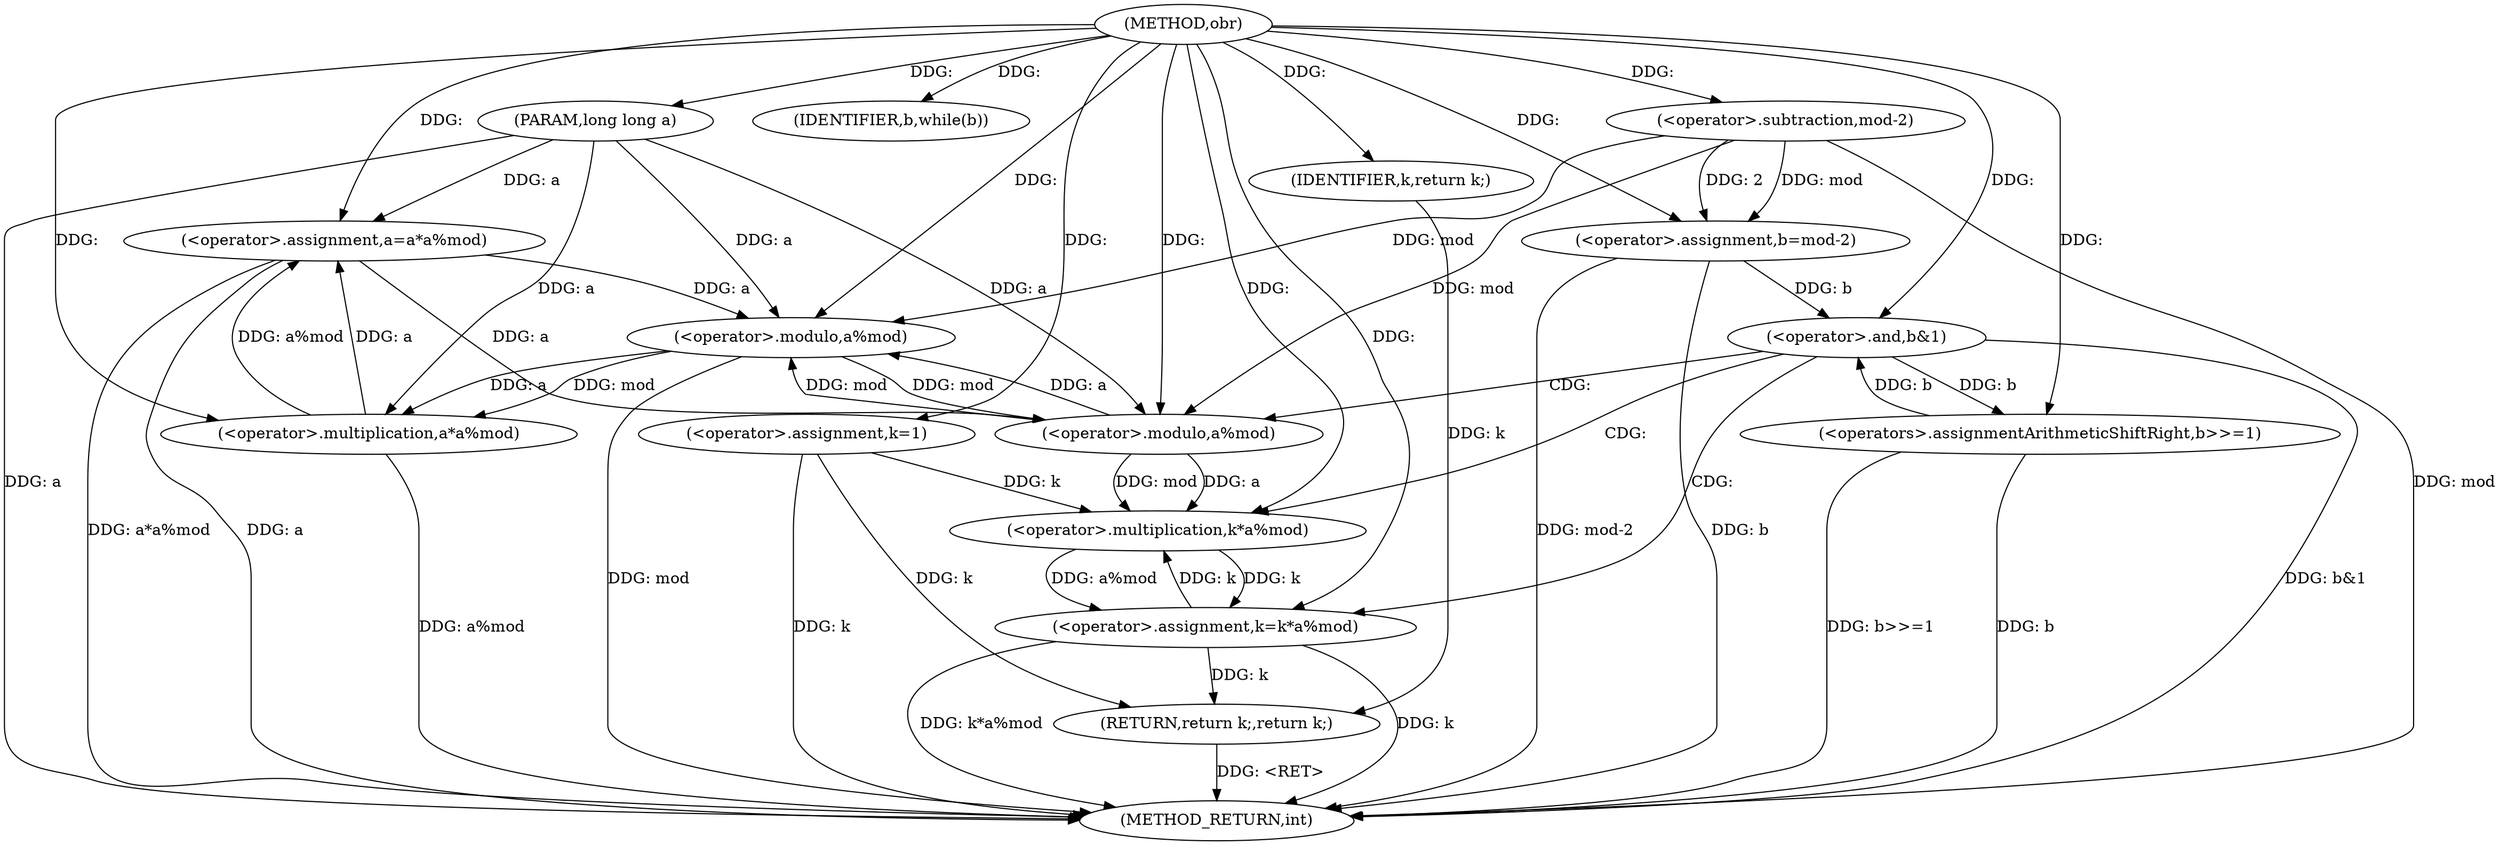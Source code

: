 digraph "obr" {  
"1000103" [label = "(METHOD,obr)" ]
"1000142" [label = "(METHOD_RETURN,int)" ]
"1000104" [label = "(PARAM,long long a)" ]
"1000107" [label = "(<operator>.assignment,b=mod-2)" ]
"1000113" [label = "(<operator>.assignment,k=1)" ]
"1000140" [label = "(RETURN,return k;,return k;)" ]
"1000117" [label = "(IDENTIFIER,b,while(b))" ]
"1000141" [label = "(IDENTIFIER,k,return k;)" ]
"1000109" [label = "(<operator>.subtraction,mod-2)" ]
"1000130" [label = "(<operator>.assignment,a=a*a%mod)" ]
"1000137" [label = "(<operators>.assignmentArithmeticShiftRight,b>>=1)" ]
"1000120" [label = "(<operator>.and,b&1)" ]
"1000123" [label = "(<operator>.assignment,k=k*a%mod)" ]
"1000132" [label = "(<operator>.multiplication,a*a%mod)" ]
"1000125" [label = "(<operator>.multiplication,k*a%mod)" ]
"1000134" [label = "(<operator>.modulo,a%mod)" ]
"1000127" [label = "(<operator>.modulo,a%mod)" ]
  "1000140" -> "1000142"  [ label = "DDG: <RET>"] 
  "1000104" -> "1000142"  [ label = "DDG: a"] 
  "1000107" -> "1000142"  [ label = "DDG: b"] 
  "1000109" -> "1000142"  [ label = "DDG: mod"] 
  "1000107" -> "1000142"  [ label = "DDG: mod-2"] 
  "1000113" -> "1000142"  [ label = "DDG: k"] 
  "1000120" -> "1000142"  [ label = "DDG: b&1"] 
  "1000123" -> "1000142"  [ label = "DDG: k"] 
  "1000123" -> "1000142"  [ label = "DDG: k*a%mod"] 
  "1000130" -> "1000142"  [ label = "DDG: a"] 
  "1000134" -> "1000142"  [ label = "DDG: mod"] 
  "1000132" -> "1000142"  [ label = "DDG: a%mod"] 
  "1000130" -> "1000142"  [ label = "DDG: a*a%mod"] 
  "1000137" -> "1000142"  [ label = "DDG: b"] 
  "1000137" -> "1000142"  [ label = "DDG: b>>=1"] 
  "1000103" -> "1000104"  [ label = "DDG: "] 
  "1000109" -> "1000107"  [ label = "DDG: mod"] 
  "1000109" -> "1000107"  [ label = "DDG: 2"] 
  "1000103" -> "1000113"  [ label = "DDG: "] 
  "1000141" -> "1000140"  [ label = "DDG: k"] 
  "1000113" -> "1000140"  [ label = "DDG: k"] 
  "1000123" -> "1000140"  [ label = "DDG: k"] 
  "1000103" -> "1000107"  [ label = "DDG: "] 
  "1000103" -> "1000117"  [ label = "DDG: "] 
  "1000103" -> "1000141"  [ label = "DDG: "] 
  "1000103" -> "1000109"  [ label = "DDG: "] 
  "1000132" -> "1000130"  [ label = "DDG: a"] 
  "1000132" -> "1000130"  [ label = "DDG: a%mod"] 
  "1000125" -> "1000123"  [ label = "DDG: a%mod"] 
  "1000125" -> "1000123"  [ label = "DDG: k"] 
  "1000104" -> "1000130"  [ label = "DDG: a"] 
  "1000103" -> "1000130"  [ label = "DDG: "] 
  "1000120" -> "1000137"  [ label = "DDG: b"] 
  "1000103" -> "1000137"  [ label = "DDG: "] 
  "1000107" -> "1000120"  [ label = "DDG: b"] 
  "1000137" -> "1000120"  [ label = "DDG: b"] 
  "1000103" -> "1000120"  [ label = "DDG: "] 
  "1000103" -> "1000123"  [ label = "DDG: "] 
  "1000134" -> "1000132"  [ label = "DDG: a"] 
  "1000104" -> "1000132"  [ label = "DDG: a"] 
  "1000103" -> "1000132"  [ label = "DDG: "] 
  "1000134" -> "1000132"  [ label = "DDG: mod"] 
  "1000113" -> "1000125"  [ label = "DDG: k"] 
  "1000123" -> "1000125"  [ label = "DDG: k"] 
  "1000103" -> "1000125"  [ label = "DDG: "] 
  "1000127" -> "1000125"  [ label = "DDG: a"] 
  "1000127" -> "1000125"  [ label = "DDG: mod"] 
  "1000127" -> "1000134"  [ label = "DDG: a"] 
  "1000130" -> "1000134"  [ label = "DDG: a"] 
  "1000104" -> "1000134"  [ label = "DDG: a"] 
  "1000103" -> "1000134"  [ label = "DDG: "] 
  "1000109" -> "1000134"  [ label = "DDG: mod"] 
  "1000127" -> "1000134"  [ label = "DDG: mod"] 
  "1000130" -> "1000127"  [ label = "DDG: a"] 
  "1000104" -> "1000127"  [ label = "DDG: a"] 
  "1000103" -> "1000127"  [ label = "DDG: "] 
  "1000109" -> "1000127"  [ label = "DDG: mod"] 
  "1000134" -> "1000127"  [ label = "DDG: mod"] 
  "1000120" -> "1000123"  [ label = "CDG: "] 
  "1000120" -> "1000125"  [ label = "CDG: "] 
  "1000120" -> "1000127"  [ label = "CDG: "] 
}
